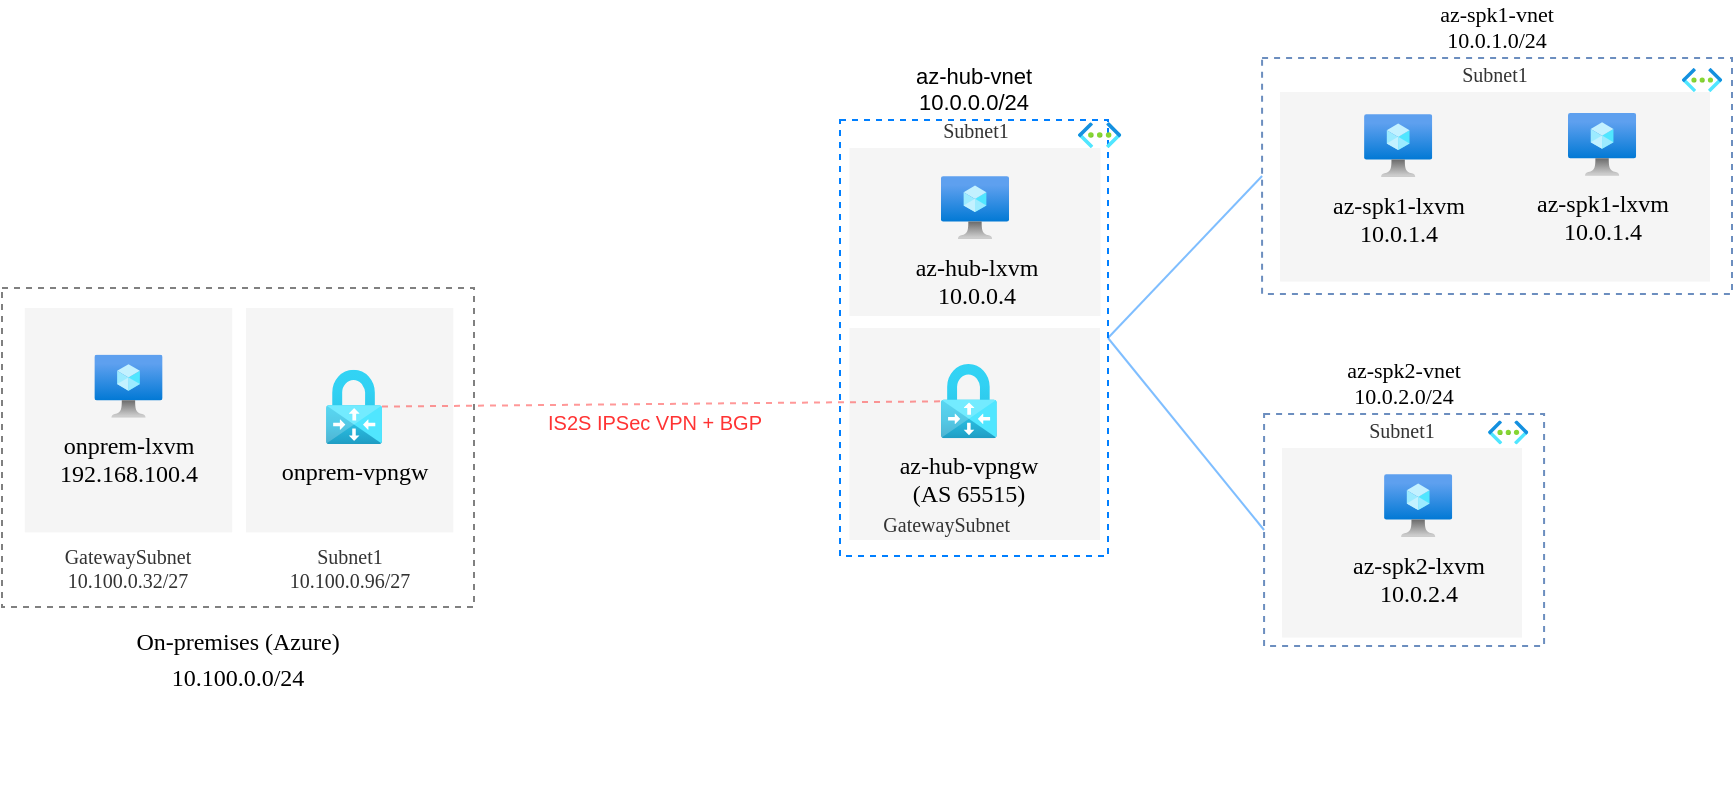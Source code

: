 <mxfile>
    <diagram id="YnsuH4LNzArkPRJicwyz" name="Page-1">
        <mxGraphModel dx="1071" dy="552" grid="0" gridSize="10" guides="1" tooltips="1" connect="1" arrows="1" fold="1" page="1" pageScale="1" pageWidth="1100" pageHeight="850" background="#FFFFFF" math="0" shadow="0">
            <root>
                <mxCell id="0"/>
                <mxCell id="1" parent="0"/>
                <mxCell id="2" value="&lt;font style=&quot;font-size: 12px;&quot;&gt;On-premises (Azure)&lt;br style=&quot;&quot;&gt;10.100.0.0/24&lt;br&gt;&lt;/font&gt;" style="whiteSpace=wrap;html=1;labelBackgroundColor=none;fontFamily=Verdana;fontSize=15;labelPosition=center;verticalLabelPosition=bottom;align=center;verticalAlign=top;dashed=1;strokeColor=#808080;" parent="1" vertex="1">
                    <mxGeometry x="110" y="171" width="236" height="159.5" as="geometry"/>
                </mxCell>
                <mxCell id="3" value="GatewaySubnet&lt;br&gt;10.100.0.32/27" style="whiteSpace=wrap;html=1;labelBackgroundColor=none;fontFamily=Verdana;fillColor=#f5f5f5;fontColor=#333333;strokeColor=none;fontSize=10;labelPosition=center;verticalLabelPosition=bottom;align=center;verticalAlign=top;" parent="1" vertex="1">
                    <mxGeometry x="121.4" y="181" width="103.69" height="112.19" as="geometry"/>
                </mxCell>
                <mxCell id="4" value="" style="group;fillColor=default;labelPosition=center;verticalLabelPosition=top;align=center;verticalAlign=bottom;container=0;" parent="1" vertex="1" connectable="0">
                    <mxGeometry x="695" y="171" width="155" height="250" as="geometry"/>
                </mxCell>
                <mxCell id="5" value="az-hub-vnet&lt;br style=&quot;font-size: 11px;&quot;&gt;10.0.0.0/24" style="whiteSpace=wrap;html=1;fillColor=none;strokeColor=#007FFF;dashed=1;labelPosition=center;verticalLabelPosition=top;align=center;verticalAlign=bottom;fontSize=11;" parent="1" vertex="1">
                    <mxGeometry x="529" y="87" width="134" height="218" as="geometry"/>
                </mxCell>
                <mxCell id="6" value="" style="aspect=fixed;html=1;points=[];align=center;image;fontSize=12;image=img/lib/azure2/networking/Virtual_Networks.svg;dashed=1;" parent="1" vertex="1">
                    <mxGeometry x="647.999" y="88.08" width="21.641" height="12.92" as="geometry"/>
                </mxCell>
                <mxCell id="7" value="GatewaySubnet" style="whiteSpace=wrap;html=1;labelBackgroundColor=none;fontFamily=Verdana;fillColor=#f5f5f5;fontColor=#333333;strokeColor=none;fontSize=10;labelPosition=left;verticalLabelPosition=bottom;align=right;verticalAlign=top;spacingLeft=0;spacingBottom=0;spacingRight=-63;spacing=-18;" parent="1" vertex="1">
                    <mxGeometry x="533.71" y="191" width="125.29" height="106" as="geometry"/>
                </mxCell>
                <mxCell id="9" value="Subnet1" style="whiteSpace=wrap;html=1;labelBackgroundColor=none;fontFamily=Verdana;fillColor=#f5f5f5;fontColor=#333333;strokeColor=none;fontSize=10;labelPosition=center;verticalLabelPosition=top;align=center;verticalAlign=bottom;" parent="1" vertex="1">
                    <mxGeometry x="533.71" y="101" width="125.56" height="84" as="geometry"/>
                </mxCell>
                <mxCell id="12" style="edgeStyle=none;html=1;entryX=1;entryY=0.5;entryDx=0;entryDy=0;fontFamily=Verdana;fontSize=10;endArrow=none;endFill=0;opacity=50;exitX=0;exitY=0.5;exitDx=0;exitDy=0;fontColor=#007FFF;strokeColor=#007FFF;" parent="1" source="13" target="5" edge="1">
                    <mxGeometry relative="1" as="geometry">
                        <mxPoint x="289" y="152" as="sourcePoint"/>
                    </mxGeometry>
                </mxCell>
                <mxCell id="13" value="az-spk1-vnet&lt;br style=&quot;font-size: 11px;&quot;&gt;10.0.1.0/24" style="whiteSpace=wrap;html=1;fillColor=none;strokeColor=#6c8ebf;dashed=1;labelBackgroundColor=none;fontFamily=Verdana;fontSize=11;labelPosition=center;verticalLabelPosition=top;align=center;verticalAlign=bottom;" parent="1" vertex="1">
                    <mxGeometry x="740.04" y="56" width="234.96" height="118" as="geometry"/>
                </mxCell>
                <mxCell id="14" value="" style="aspect=fixed;html=1;points=[];align=center;image;fontSize=12;image=img/lib/azure2/networking/Virtual_Networks.svg;dashed=1;labelBackgroundColor=none;fontFamily=Verdana;fillColor=default;" parent="1" vertex="1">
                    <mxGeometry x="950" y="61" width="20.1" height="12" as="geometry"/>
                </mxCell>
                <mxCell id="15" value="Subnet1" style="whiteSpace=wrap;html=1;labelBackgroundColor=none;fontFamily=Verdana;fillColor=#f5f5f5;fontColor=#333333;strokeColor=none;fontSize=10;labelPosition=center;verticalLabelPosition=top;align=center;verticalAlign=bottom;" parent="1" vertex="1">
                    <mxGeometry x="749.04" y="73" width="214.96" height="94.79" as="geometry"/>
                </mxCell>
                <mxCell id="16" value="az-spk1-lxvm&lt;br&gt;10.0.1.4" style="aspect=fixed;html=1;points=[];align=center;image;fontSize=12;image=img/lib/azure2/compute/Virtual_Machine.svg;labelBackgroundColor=none;fontFamily=Verdana;fillColor=default;" parent="1" vertex="1">
                    <mxGeometry x="791.041" y="84.0" width="34.087" height="31.617" as="geometry"/>
                </mxCell>
                <mxCell id="17" style="edgeStyle=none;html=1;exitX=0;exitY=0.5;exitDx=0;exitDy=0;entryX=1;entryY=0.5;entryDx=0;entryDy=0;fontFamily=Verdana;fontSize=10;endArrow=none;endFill=0;opacity=50;fontColor=#007FFF;strokeColor=#007FFF;" parent="1" source="18" target="5" edge="1">
                    <mxGeometry relative="1" as="geometry"/>
                </mxCell>
                <mxCell id="18" value="az-spk2-vnet&lt;br style=&quot;font-size: 11px;&quot;&gt;10.0.2.0/24" style="whiteSpace=wrap;html=1;fillColor=none;strokeColor=#6c8ebf;dashed=1;labelBackgroundColor=none;fontFamily=Verdana;fontSize=11;labelPosition=center;verticalLabelPosition=top;align=center;verticalAlign=bottom;" parent="1" vertex="1">
                    <mxGeometry x="741.04" y="234" width="140" height="116" as="geometry"/>
                </mxCell>
                <mxCell id="19" value="" style="aspect=fixed;html=1;points=[];align=center;image;fontSize=12;image=img/lib/azure2/networking/Virtual_Networks.svg;dashed=1;labelBackgroundColor=none;fontFamily=Verdana;fillColor=default;" parent="1" vertex="1">
                    <mxGeometry x="853.04" y="237.19" width="20.1" height="12" as="geometry"/>
                </mxCell>
                <mxCell id="20" value="Subnet1" style="whiteSpace=wrap;html=1;labelBackgroundColor=none;fontFamily=Verdana;fillColor=#f5f5f5;fontColor=#333333;strokeColor=none;fontSize=10;labelPosition=center;verticalLabelPosition=top;align=center;verticalAlign=bottom;" parent="1" vertex="1">
                    <mxGeometry x="750.04" y="251" width="120" height="94.79" as="geometry"/>
                </mxCell>
                <mxCell id="23" value="Subnet1&lt;br&gt;10.100.0.96/27" style="whiteSpace=wrap;html=1;labelBackgroundColor=none;fontFamily=Verdana;fillColor=#f5f5f5;fontColor=#333333;strokeColor=none;fontSize=10;labelPosition=center;verticalLabelPosition=bottom;align=center;verticalAlign=top;" parent="1" vertex="1">
                    <mxGeometry x="231.96" y="181" width="103.69" height="112.19" as="geometry"/>
                </mxCell>
                <mxCell id="26" value="&lt;span style=&quot;font-weight: normal;&quot;&gt;onprem-lxvm&lt;br&gt;192.168.100.4&lt;/span&gt;" style="aspect=fixed;html=1;points=[];align=center;image;fontSize=12;image=img/lib/azure2/compute/Virtual_Machine.svg;labelBackgroundColor=none;fontFamily=Verdana;fillColor=default;fontStyle=1" parent="1" vertex="1">
                    <mxGeometry x="156.201" y="204.29" width="34.087" height="31.617" as="geometry"/>
                </mxCell>
                <mxCell id="31" value="" style="edgeStyle=none;html=1;strokeColor=#FF3333;fontFamily=Verdana;fontSize=10;fontColor=default;endArrow=none;endFill=0;opacity=50;strokeWidth=1;dashed=1;" parent="1" source="21" target="36" edge="1">
                    <mxGeometry relative="1" as="geometry">
                        <mxPoint x="372" y="244.085" as="targetPoint"/>
                    </mxGeometry>
                </mxCell>
                <mxCell id="44" value="IS2S IPSec VPN + BGP" style="edgeLabel;html=1;align=center;verticalAlign=middle;resizable=0;points=[];fontSize=10;fontColor=#FF3333;" vertex="1" connectable="0" parent="31">
                    <mxGeometry x="-0.345" y="-4" relative="1" as="geometry">
                        <mxPoint x="44" y="4" as="offset"/>
                    </mxGeometry>
                </mxCell>
                <mxCell id="34" value="az-spk2-lxvm&lt;br&gt;10.0.2.4" style="aspect=fixed;html=1;points=[];align=center;image;fontSize=12;image=img/lib/azure2/compute/Virtual_Machine.svg;labelBackgroundColor=none;fontFamily=Verdana;fillColor=default;" parent="1" vertex="1">
                    <mxGeometry x="801.041" y="264.0" width="34.087" height="31.617" as="geometry"/>
                </mxCell>
                <mxCell id="35" value="az-hub-lxvm&lt;br&gt;10.0.0.4" style="aspect=fixed;html=1;points=[];align=center;image;fontSize=12;image=img/lib/azure2/compute/Virtual_Machine.svg;labelBackgroundColor=none;fontFamily=Verdana;fillColor=default;" parent="1" vertex="1">
                    <mxGeometry x="579.461" y="115.0" width="34.087" height="31.617" as="geometry"/>
                </mxCell>
                <mxCell id="36" value="az-hub-vpngw&lt;br&gt;(AS 65515)" style="aspect=fixed;html=1;points=[];align=center;image;fontSize=12;image=img/lib/azure2/networking/Virtual_Network_Gateways.svg;glass=0;dashed=1;dashPattern=8 8;strokeColor=#E6E6E6;fontColor=#000000;fillColor=#CCCCCC;rounded=0;sketch=1;hachureGap=4;jiggle=2;curveFitting=1;fontFamily=Verdana;labelBackgroundColor=#f5f5f5;fontStyle=0" parent="1" vertex="1">
                    <mxGeometry x="579.46" y="209.003" width="27.944" height="37.082" as="geometry"/>
                </mxCell>
                <mxCell id="21" value="onprem-vpngw" style="aspect=fixed;html=1;points=[];align=center;image;fontSize=12;image=img/lib/azure2/networking/Virtual_Network_Gateways.svg;glass=0;dashed=1;dashPattern=8 8;strokeColor=#E6E6E6;fontColor=#000000;fillColor=#CCCCCC;rounded=0;sketch=1;hachureGap=4;jiggle=2;curveFitting=1;fontFamily=Verdana;labelBackgroundColor=none;" parent="1" vertex="1">
                    <mxGeometry x="272" y="211.83" width="28" height="37.16" as="geometry"/>
                </mxCell>
                <mxCell id="47" value="az-spk1-lxvm&lt;br&gt;10.0.1.4" style="aspect=fixed;html=1;points=[];align=center;image;fontSize=12;image=img/lib/azure2/compute/Virtual_Machine.svg;labelBackgroundColor=none;fontFamily=Verdana;fillColor=default;" vertex="1" parent="1">
                    <mxGeometry x="893.001" y="83.38" width="34.087" height="31.617" as="geometry"/>
                </mxCell>
            </root>
        </mxGraphModel>
    </diagram>
</mxfile>